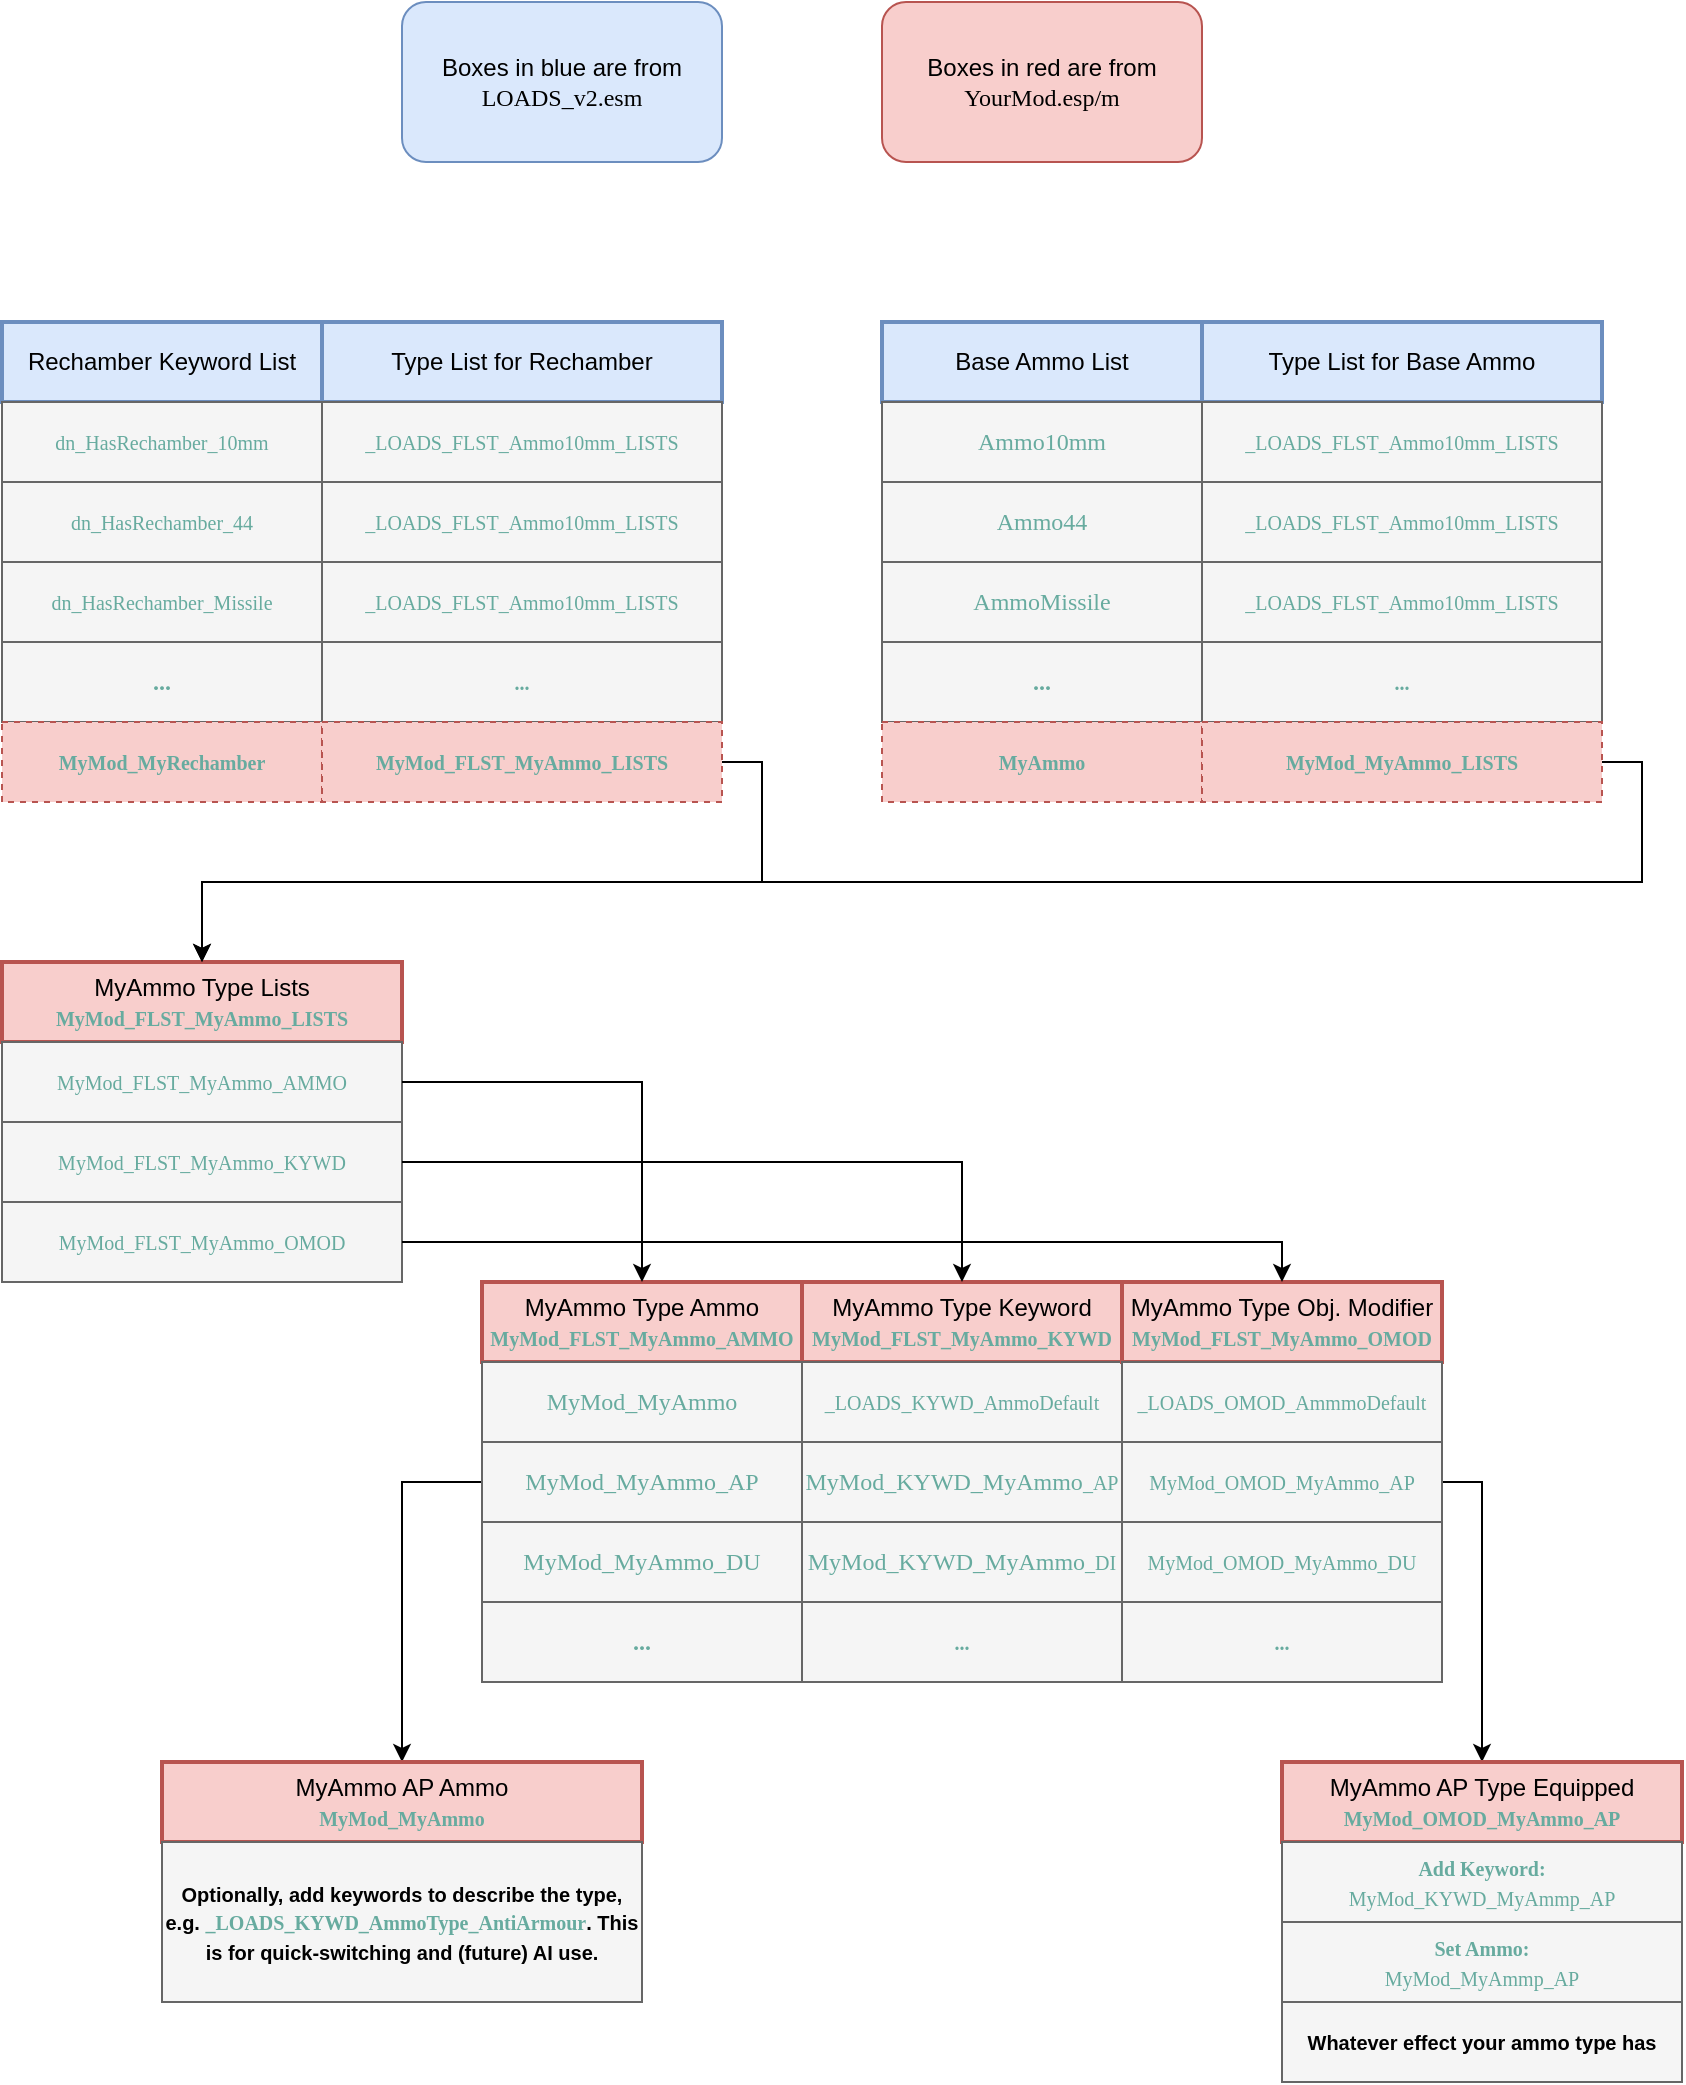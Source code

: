 <mxfile version="24.7.17">
  <diagram name="Page-1" id="Z3C1NiTa7ygTj1chKMIx">
    <mxGraphModel dx="792" dy="1180" grid="1" gridSize="10" guides="1" tooltips="1" connect="1" arrows="1" fold="1" page="1" pageScale="1" pageWidth="1200" pageHeight="1600" math="0" shadow="0">
      <root>
        <mxCell id="0" />
        <mxCell id="1" parent="0" />
        <mxCell id="u2kjIfs1mv_Wrb9bzfoM-39" value="" style="group" vertex="1" connectable="0" parent="1">
          <mxGeometry x="40" y="320" width="360" height="200" as="geometry" />
        </mxCell>
        <mxCell id="u2kjIfs1mv_Wrb9bzfoM-17" value="Rechamber Keyword List" style="rounded=0;whiteSpace=wrap;html=1;strokeWidth=2;fillColor=#dae8fc;strokeColor=#6c8ebf;" vertex="1" parent="u2kjIfs1mv_Wrb9bzfoM-39">
          <mxGeometry width="160" height="40" as="geometry" />
        </mxCell>
        <mxCell id="u2kjIfs1mv_Wrb9bzfoM-18" value="Type List for Rechamber" style="rounded=0;whiteSpace=wrap;html=1;strokeWidth=2;fillColor=#dae8fc;strokeColor=#6c8ebf;" vertex="1" parent="u2kjIfs1mv_Wrb9bzfoM-39">
          <mxGeometry x="160" width="200" height="40" as="geometry" />
        </mxCell>
        <mxCell id="u2kjIfs1mv_Wrb9bzfoM-19" value="&lt;font size=&quot;1&quot; color=&quot;#67ab9f&quot; face=&quot;Lucida Console&quot;&gt;dn_HasRechamber_10mm&lt;/font&gt;" style="rounded=0;whiteSpace=wrap;html=1;fillColor=#f5f5f5;strokeColor=#666666;fontColor=#333333;" vertex="1" parent="u2kjIfs1mv_Wrb9bzfoM-39">
          <mxGeometry y="40" width="160" height="40" as="geometry" />
        </mxCell>
        <mxCell id="u2kjIfs1mv_Wrb9bzfoM-20" value="&lt;span style=&quot;color: rgb(103, 171, 159); font-family: &amp;quot;Lucida Console&amp;quot;; font-size: x-small;&quot;&gt;dn_HasRechamber_44&lt;/span&gt;" style="rounded=0;whiteSpace=wrap;html=1;fillColor=#f5f5f5;strokeColor=#666666;fontColor=#333333;" vertex="1" parent="u2kjIfs1mv_Wrb9bzfoM-39">
          <mxGeometry y="80" width="160" height="40" as="geometry" />
        </mxCell>
        <mxCell id="u2kjIfs1mv_Wrb9bzfoM-21" value="&lt;span style=&quot;color: rgb(103, 171, 159); font-family: &amp;quot;Lucida Console&amp;quot;; font-size: x-small;&quot;&gt;dn_HasRechamber_Missile&lt;/span&gt;" style="rounded=0;whiteSpace=wrap;html=1;fillColor=#f5f5f5;strokeColor=#666666;fontColor=#333333;" vertex="1" parent="u2kjIfs1mv_Wrb9bzfoM-39">
          <mxGeometry y="120" width="160" height="40" as="geometry" />
        </mxCell>
        <mxCell id="u2kjIfs1mv_Wrb9bzfoM-22" value="&lt;font color=&quot;#67ab9f&quot; face=&quot;Lucida Console&quot;&gt;&lt;b&gt;...&lt;/b&gt;&lt;/font&gt;" style="rounded=0;whiteSpace=wrap;html=1;fillColor=#f5f5f5;strokeColor=#666666;fontColor=#333333;" vertex="1" parent="u2kjIfs1mv_Wrb9bzfoM-39">
          <mxGeometry y="160" width="160" height="40" as="geometry" />
        </mxCell>
        <mxCell id="u2kjIfs1mv_Wrb9bzfoM-23" value="&lt;font size=&quot;1&quot; color=&quot;#67ab9f&quot; face=&quot;Lucida Console&quot;&gt;_LOADS_FLST_Ammo10mm_LISTS&lt;/font&gt;" style="rounded=0;whiteSpace=wrap;html=1;fillColor=#f5f5f5;fontColor=#333333;strokeColor=#666666;" vertex="1" parent="u2kjIfs1mv_Wrb9bzfoM-39">
          <mxGeometry x="160" y="40" width="200" height="40" as="geometry" />
        </mxCell>
        <mxCell id="u2kjIfs1mv_Wrb9bzfoM-24" value="&lt;font size=&quot;1&quot; color=&quot;#67ab9f&quot; face=&quot;Lucida Console&quot;&gt;_LOADS_FLST_Ammo10mm_LISTS&lt;/font&gt;" style="rounded=0;whiteSpace=wrap;html=1;fillColor=#f5f5f5;fontColor=#333333;strokeColor=#666666;" vertex="1" parent="u2kjIfs1mv_Wrb9bzfoM-39">
          <mxGeometry x="160" y="80" width="200" height="40" as="geometry" />
        </mxCell>
        <mxCell id="u2kjIfs1mv_Wrb9bzfoM-25" value="&lt;font size=&quot;1&quot; color=&quot;#67ab9f&quot; face=&quot;Lucida Console&quot;&gt;_LOADS_FLST_Ammo10mm_LISTS&lt;/font&gt;" style="rounded=0;whiteSpace=wrap;html=1;fillColor=#f5f5f5;fontColor=#333333;strokeColor=#666666;" vertex="1" parent="u2kjIfs1mv_Wrb9bzfoM-39">
          <mxGeometry x="160" y="120" width="200" height="40" as="geometry" />
        </mxCell>
        <mxCell id="u2kjIfs1mv_Wrb9bzfoM-26" value="&lt;font size=&quot;1&quot; color=&quot;#67ab9f&quot; face=&quot;Lucida Console&quot;&gt;&lt;b style=&quot;&quot;&gt;...&lt;/b&gt;&lt;/font&gt;" style="rounded=0;whiteSpace=wrap;html=1;fillColor=#f5f5f5;fontColor=#333333;strokeColor=#666666;" vertex="1" parent="u2kjIfs1mv_Wrb9bzfoM-39">
          <mxGeometry x="160" y="160" width="200" height="40" as="geometry" />
        </mxCell>
        <mxCell id="u2kjIfs1mv_Wrb9bzfoM-40" value="" style="group;strokeWidth=0;" vertex="1" connectable="0" parent="1">
          <mxGeometry x="480" y="320" width="360" height="200" as="geometry" />
        </mxCell>
        <mxCell id="u2kjIfs1mv_Wrb9bzfoM-5" value="Base Ammo List" style="rounded=0;whiteSpace=wrap;html=1;strokeWidth=2;fillColor=#dae8fc;strokeColor=#6c8ebf;" vertex="1" parent="u2kjIfs1mv_Wrb9bzfoM-40">
          <mxGeometry width="160" height="40" as="geometry" />
        </mxCell>
        <mxCell id="u2kjIfs1mv_Wrb9bzfoM-6" value="&lt;div&gt;Type List for Base Ammo&lt;/div&gt;" style="rounded=0;whiteSpace=wrap;html=1;strokeWidth=2;fillColor=#dae8fc;strokeColor=#6c8ebf;" vertex="1" parent="u2kjIfs1mv_Wrb9bzfoM-40">
          <mxGeometry x="160" width="200" height="40" as="geometry" />
        </mxCell>
        <mxCell id="u2kjIfs1mv_Wrb9bzfoM-9" value="&lt;font color=&quot;#67ab9f&quot; face=&quot;Lucida Console&quot;&gt;Ammo10mm&lt;/font&gt;" style="rounded=0;whiteSpace=wrap;html=1;fillColor=#f5f5f5;fontColor=#333333;strokeColor=#666666;" vertex="1" parent="u2kjIfs1mv_Wrb9bzfoM-40">
          <mxGeometry y="40" width="160" height="40" as="geometry" />
        </mxCell>
        <mxCell id="u2kjIfs1mv_Wrb9bzfoM-10" value="&lt;font color=&quot;#67ab9f&quot; face=&quot;Lucida Console&quot;&gt;Ammo44&lt;/font&gt;" style="rounded=0;whiteSpace=wrap;html=1;fillColor=#f5f5f5;fontColor=#333333;strokeColor=#666666;" vertex="1" parent="u2kjIfs1mv_Wrb9bzfoM-40">
          <mxGeometry y="80" width="160" height="40" as="geometry" />
        </mxCell>
        <mxCell id="u2kjIfs1mv_Wrb9bzfoM-11" value="&lt;font color=&quot;#67ab9f&quot; face=&quot;Lucida Console&quot;&gt;AmmoMissile&lt;/font&gt;" style="rounded=0;whiteSpace=wrap;html=1;fillColor=#f5f5f5;fontColor=#333333;strokeColor=#666666;" vertex="1" parent="u2kjIfs1mv_Wrb9bzfoM-40">
          <mxGeometry y="120" width="160" height="40" as="geometry" />
        </mxCell>
        <mxCell id="u2kjIfs1mv_Wrb9bzfoM-12" value="&lt;font color=&quot;#67ab9f&quot; face=&quot;Lucida Console&quot;&gt;&lt;b&gt;...&lt;/b&gt;&lt;/font&gt;" style="rounded=0;whiteSpace=wrap;html=1;fillColor=#f5f5f5;fontColor=#333333;strokeColor=#666666;" vertex="1" parent="u2kjIfs1mv_Wrb9bzfoM-40">
          <mxGeometry y="160" width="160" height="40" as="geometry" />
        </mxCell>
        <mxCell id="u2kjIfs1mv_Wrb9bzfoM-13" value="&lt;font size=&quot;1&quot; color=&quot;#67ab9f&quot; face=&quot;Lucida Console&quot;&gt;_LOADS_FLST_Ammo10mm_LISTS&lt;/font&gt;" style="rounded=0;whiteSpace=wrap;html=1;fillColor=#f5f5f5;fontColor=#333333;strokeColor=#666666;" vertex="1" parent="u2kjIfs1mv_Wrb9bzfoM-40">
          <mxGeometry x="160" y="40" width="200" height="40" as="geometry" />
        </mxCell>
        <mxCell id="u2kjIfs1mv_Wrb9bzfoM-14" value="&lt;font size=&quot;1&quot; color=&quot;#67ab9f&quot; face=&quot;Lucida Console&quot;&gt;_LOADS_FLST_Ammo10mm_LISTS&lt;/font&gt;" style="rounded=0;whiteSpace=wrap;html=1;fillColor=#f5f5f5;fontColor=#333333;strokeColor=#666666;" vertex="1" parent="u2kjIfs1mv_Wrb9bzfoM-40">
          <mxGeometry x="160" y="80" width="200" height="40" as="geometry" />
        </mxCell>
        <mxCell id="u2kjIfs1mv_Wrb9bzfoM-15" value="&lt;font size=&quot;1&quot; color=&quot;#67ab9f&quot; face=&quot;Lucida Console&quot;&gt;_LOADS_FLST_Ammo10mm_LISTS&lt;/font&gt;" style="rounded=0;whiteSpace=wrap;html=1;fillColor=#f5f5f5;fontColor=#333333;strokeColor=#666666;" vertex="1" parent="u2kjIfs1mv_Wrb9bzfoM-40">
          <mxGeometry x="160" y="120" width="200" height="40" as="geometry" />
        </mxCell>
        <mxCell id="u2kjIfs1mv_Wrb9bzfoM-16" value="&lt;font size=&quot;1&quot; color=&quot;#67ab9f&quot; face=&quot;Lucida Console&quot;&gt;&lt;b style=&quot;&quot;&gt;...&lt;/b&gt;&lt;/font&gt;" style="rounded=0;whiteSpace=wrap;html=1;fillColor=#f5f5f5;fontColor=#333333;strokeColor=#666666;" vertex="1" parent="u2kjIfs1mv_Wrb9bzfoM-40">
          <mxGeometry x="160" y="160" width="200" height="40" as="geometry" />
        </mxCell>
        <mxCell id="u2kjIfs1mv_Wrb9bzfoM-41" value="" style="group" vertex="1" connectable="0" parent="1">
          <mxGeometry x="40" y="640" width="200" height="160" as="geometry" />
        </mxCell>
        <mxCell id="u2kjIfs1mv_Wrb9bzfoM-32" value="MyAmmo Type Lists&lt;div&gt;&lt;font color=&quot;#67ab9f&quot; size=&quot;1&quot; face=&quot;Lucida Console&quot;&gt;&lt;b style=&quot;&quot;&gt;MyMod_FLST_MyAmmo_LISTS&lt;/b&gt;&lt;/font&gt;&lt;/div&gt;" style="rounded=0;whiteSpace=wrap;html=1;strokeWidth=2;fillColor=#f8cecc;strokeColor=#b85450;" vertex="1" parent="u2kjIfs1mv_Wrb9bzfoM-41">
          <mxGeometry width="200" height="40" as="geometry" />
        </mxCell>
        <mxCell id="u2kjIfs1mv_Wrb9bzfoM-33" value="&lt;font size=&quot;1&quot; color=&quot;#67ab9f&quot; face=&quot;Lucida Console&quot;&gt;MyMod_FLST_MyAmmo_AMMO&lt;/font&gt;" style="rounded=0;whiteSpace=wrap;html=1;fillColor=#f5f5f5;fontColor=#333333;strokeColor=#666666;" vertex="1" parent="u2kjIfs1mv_Wrb9bzfoM-41">
          <mxGeometry y="40" width="200" height="40" as="geometry" />
        </mxCell>
        <mxCell id="u2kjIfs1mv_Wrb9bzfoM-37" value="&lt;span style=&quot;color: rgb(103, 171, 159); font-family: &amp;quot;Lucida Console&amp;quot;; font-size: x-small;&quot;&gt;MyMod_FLST_MyAmmo_KYWD&lt;/span&gt;" style="rounded=0;whiteSpace=wrap;html=1;fillColor=#f5f5f5;fontColor=#333333;strokeColor=#666666;" vertex="1" parent="u2kjIfs1mv_Wrb9bzfoM-41">
          <mxGeometry y="80" width="200" height="40" as="geometry" />
        </mxCell>
        <mxCell id="u2kjIfs1mv_Wrb9bzfoM-38" value="&lt;span style=&quot;color: rgb(103, 171, 159); font-family: &amp;quot;Lucida Console&amp;quot;; font-size: x-small;&quot;&gt;MyMod_FLST_MyAmmo_OMOD&lt;/span&gt;" style="rounded=0;whiteSpace=wrap;html=1;fillColor=#f5f5f5;fontColor=#333333;strokeColor=#666666;" vertex="1" parent="u2kjIfs1mv_Wrb9bzfoM-41">
          <mxGeometry y="120" width="200" height="40" as="geometry" />
        </mxCell>
        <mxCell id="u2kjIfs1mv_Wrb9bzfoM-53" value="MyAmmo Type Ammo&lt;div&gt;&lt;span style=&quot;color: rgb(103, 171, 159); font-family: &amp;quot;Lucida Console&amp;quot;; font-size: x-small;&quot;&gt;&lt;b&gt;MyMod_FLST_MyAmmo_AMMO&lt;/b&gt;&lt;/span&gt;&lt;br&gt;&lt;/div&gt;" style="rounded=0;whiteSpace=wrap;html=1;strokeWidth=2;fillColor=#f8cecc;strokeColor=#b85450;" vertex="1" parent="1">
          <mxGeometry x="280" y="800" width="160" height="40" as="geometry" />
        </mxCell>
        <mxCell id="u2kjIfs1mv_Wrb9bzfoM-54" value="MyAmmo Type Keyword&lt;div&gt;&lt;span style=&quot;color: rgb(103, 171, 159); font-family: &amp;quot;Lucida Console&amp;quot;; font-size: x-small;&quot;&gt;&lt;b&gt;MyMod_FLST_MyAmmo_KYWD&lt;/b&gt;&lt;/span&gt;&lt;br&gt;&lt;/div&gt;" style="rounded=0;whiteSpace=wrap;html=1;strokeWidth=2;fillColor=#f8cecc;strokeColor=#b85450;" vertex="1" parent="1">
          <mxGeometry x="440" y="800" width="160" height="40" as="geometry" />
        </mxCell>
        <mxCell id="u2kjIfs1mv_Wrb9bzfoM-55" value="&lt;font face=&quot;Lucida Console&quot; color=&quot;#67ab9f&quot;&gt;MyMod_MyAmmo&lt;/font&gt;" style="rounded=0;whiteSpace=wrap;html=1;fillColor=#f5f5f5;fontColor=#333333;strokeColor=#666666;" vertex="1" parent="1">
          <mxGeometry x="280" y="840" width="160" height="40" as="geometry" />
        </mxCell>
        <mxCell id="u2kjIfs1mv_Wrb9bzfoM-135" style="edgeStyle=orthogonalEdgeStyle;rounded=0;orthogonalLoop=1;jettySize=auto;html=1;entryX=0.5;entryY=0;entryDx=0;entryDy=0;exitX=0;exitY=0.5;exitDx=0;exitDy=0;" edge="1" parent="1" source="u2kjIfs1mv_Wrb9bzfoM-56" target="u2kjIfs1mv_Wrb9bzfoM-126">
          <mxGeometry relative="1" as="geometry" />
        </mxCell>
        <mxCell id="u2kjIfs1mv_Wrb9bzfoM-56" value="&lt;span style=&quot;color: rgb(103, 171, 159); font-family: &amp;quot;Lucida Console&amp;quot;;&quot;&gt;MyMod_MyAmmo_&lt;/span&gt;&lt;font color=&quot;#67ab9f&quot; face=&quot;Lucida Console&quot;&gt;AP&lt;/font&gt;" style="rounded=0;whiteSpace=wrap;html=1;fillColor=#f5f5f5;fontColor=#333333;strokeColor=#666666;" vertex="1" parent="1">
          <mxGeometry x="280" y="880" width="160" height="40" as="geometry" />
        </mxCell>
        <mxCell id="u2kjIfs1mv_Wrb9bzfoM-57" value="&lt;span style=&quot;color: rgb(103, 171, 159); font-family: &amp;quot;Lucida Console&amp;quot;;&quot;&gt;MyMod_MyAmmo_DU&lt;/span&gt;" style="rounded=0;whiteSpace=wrap;html=1;fillColor=#f5f5f5;fontColor=#333333;strokeColor=#666666;" vertex="1" parent="1">
          <mxGeometry x="280" y="920" width="160" height="40" as="geometry" />
        </mxCell>
        <mxCell id="u2kjIfs1mv_Wrb9bzfoM-58" value="&lt;font color=&quot;#67ab9f&quot; face=&quot;Lucida Console&quot;&gt;&lt;b&gt;...&lt;/b&gt;&lt;/font&gt;" style="rounded=0;whiteSpace=wrap;html=1;fillColor=#f5f5f5;fontColor=#333333;strokeColor=#666666;" vertex="1" parent="1">
          <mxGeometry x="280" y="960" width="160" height="40" as="geometry" />
        </mxCell>
        <mxCell id="u2kjIfs1mv_Wrb9bzfoM-59" value="&lt;font size=&quot;1&quot; color=&quot;#67ab9f&quot; face=&quot;Lucida Console&quot;&gt;_LOADS_KYWD_AmmoDefault&lt;/font&gt;" style="rounded=0;whiteSpace=wrap;html=1;fillColor=#f5f5f5;fontColor=#333333;strokeColor=#666666;" vertex="1" parent="1">
          <mxGeometry x="440" y="840" width="160" height="40" as="geometry" />
        </mxCell>
        <mxCell id="u2kjIfs1mv_Wrb9bzfoM-60" value="&lt;span style=&quot;color: rgb(103, 171, 159); font-family: &amp;quot;Lucida Console&amp;quot;;&quot;&gt;MyMod_KYWD_MyAmmo&lt;/span&gt;&lt;span style=&quot;color: rgb(103, 171, 159); font-family: &amp;quot;Lucida Console&amp;quot;; font-size: x-small;&quot;&gt;_AP&lt;/span&gt;" style="rounded=0;whiteSpace=wrap;html=1;fillColor=#f5f5f5;fontColor=#333333;strokeColor=#666666;" vertex="1" parent="1">
          <mxGeometry x="440" y="880" width="160" height="40" as="geometry" />
        </mxCell>
        <mxCell id="u2kjIfs1mv_Wrb9bzfoM-61" value="&lt;span style=&quot;color: rgb(103, 171, 159); font-family: &amp;quot;Lucida Console&amp;quot;;&quot;&gt;MyMod_KYWD_MyAmmo&lt;/span&gt;&lt;span style=&quot;color: rgb(103, 171, 159); font-family: &amp;quot;Lucida Console&amp;quot;; font-size: x-small;&quot;&gt;_DI&lt;/span&gt;" style="rounded=0;whiteSpace=wrap;html=1;fillColor=#f5f5f5;fontColor=#333333;strokeColor=#666666;" vertex="1" parent="1">
          <mxGeometry x="440" y="920" width="160" height="40" as="geometry" />
        </mxCell>
        <mxCell id="u2kjIfs1mv_Wrb9bzfoM-62" value="&lt;font size=&quot;1&quot; color=&quot;#67ab9f&quot; face=&quot;Lucida Console&quot;&gt;&lt;b style=&quot;&quot;&gt;...&lt;/b&gt;&lt;/font&gt;" style="rounded=0;whiteSpace=wrap;html=1;fillColor=#f5f5f5;fontColor=#333333;strokeColor=#666666;" vertex="1" parent="1">
          <mxGeometry x="440" y="960" width="160" height="40" as="geometry" />
        </mxCell>
        <mxCell id="u2kjIfs1mv_Wrb9bzfoM-63" value="MyAmmo Type Obj. Modifier&lt;div&gt;&lt;span style=&quot;color: rgb(103, 171, 159); font-family: &amp;quot;Lucida Console&amp;quot;; font-size: x-small;&quot;&gt;&lt;b&gt;MyMod_FLST_MyAmmo_OMOD&lt;/b&gt;&lt;/span&gt;&lt;br&gt;&lt;/div&gt;" style="rounded=0;whiteSpace=wrap;html=1;strokeWidth=2;fillColor=#f8cecc;strokeColor=#b85450;" vertex="1" parent="1">
          <mxGeometry x="600" y="800" width="160" height="40" as="geometry" />
        </mxCell>
        <mxCell id="u2kjIfs1mv_Wrb9bzfoM-64" value="&lt;font size=&quot;1&quot; color=&quot;#67ab9f&quot; face=&quot;Lucida Console&quot;&gt;_LOADS_OMOD_AmmmoDefault&lt;/font&gt;" style="rounded=0;whiteSpace=wrap;html=1;fillColor=#f5f5f5;fontColor=#333333;strokeColor=#666666;" vertex="1" parent="1">
          <mxGeometry x="600" y="840" width="160" height="40" as="geometry" />
        </mxCell>
        <mxCell id="u2kjIfs1mv_Wrb9bzfoM-133" style="edgeStyle=orthogonalEdgeStyle;rounded=0;orthogonalLoop=1;jettySize=auto;html=1;entryX=0.5;entryY=0;entryDx=0;entryDy=0;exitX=1;exitY=0.5;exitDx=0;exitDy=0;" edge="1" parent="1" source="u2kjIfs1mv_Wrb9bzfoM-65" target="u2kjIfs1mv_Wrb9bzfoM-122">
          <mxGeometry relative="1" as="geometry">
            <Array as="points">
              <mxPoint x="780" y="900" />
            </Array>
          </mxGeometry>
        </mxCell>
        <mxCell id="u2kjIfs1mv_Wrb9bzfoM-65" value="&lt;span style=&quot;color: rgb(103, 171, 159); font-family: &amp;quot;Lucida Console&amp;quot;; font-size: x-small;&quot;&gt;MyMod_OMOD_MyAmmo_AP&lt;/span&gt;" style="rounded=0;whiteSpace=wrap;html=1;fillColor=#f5f5f5;fontColor=#333333;strokeColor=#666666;" vertex="1" parent="1">
          <mxGeometry x="600" y="880" width="160" height="40" as="geometry" />
        </mxCell>
        <mxCell id="u2kjIfs1mv_Wrb9bzfoM-66" value="&lt;span style=&quot;color: rgb(103, 171, 159); font-family: &amp;quot;Lucida Console&amp;quot;; font-size: x-small;&quot;&gt;MyMod_OMOD_MyAmmo_DU&lt;/span&gt;" style="rounded=0;whiteSpace=wrap;html=1;fillColor=#f5f5f5;fontColor=#333333;strokeColor=#666666;" vertex="1" parent="1">
          <mxGeometry x="600" y="920" width="160" height="40" as="geometry" />
        </mxCell>
        <mxCell id="u2kjIfs1mv_Wrb9bzfoM-67" value="&lt;font size=&quot;1&quot; color=&quot;#67ab9f&quot; face=&quot;Lucida Console&quot;&gt;&lt;b style=&quot;&quot;&gt;...&lt;/b&gt;&lt;/font&gt;" style="rounded=0;whiteSpace=wrap;html=1;fillColor=#f5f5f5;fontColor=#333333;strokeColor=#666666;" vertex="1" parent="1">
          <mxGeometry x="600" y="960" width="160" height="40" as="geometry" />
        </mxCell>
        <mxCell id="u2kjIfs1mv_Wrb9bzfoM-118" value="&lt;font size=&quot;1&quot; color=&quot;#67ab9f&quot; face=&quot;Lucida Console&quot;&gt;&lt;b style=&quot;&quot;&gt;MyMod_MyRechamber&lt;/b&gt;&lt;/font&gt;" style="rounded=0;whiteSpace=wrap;html=1;fillColor=#f8cecc;strokeColor=#b85450;dashed=1;" vertex="1" parent="1">
          <mxGeometry x="40" y="520" width="160" height="40" as="geometry" />
        </mxCell>
        <mxCell id="u2kjIfs1mv_Wrb9bzfoM-128" style="edgeStyle=orthogonalEdgeStyle;rounded=0;orthogonalLoop=1;jettySize=auto;html=1;entryX=0.5;entryY=0;entryDx=0;entryDy=0;exitX=1;exitY=0.5;exitDx=0;exitDy=0;" edge="1" parent="1" source="u2kjIfs1mv_Wrb9bzfoM-119" target="u2kjIfs1mv_Wrb9bzfoM-32">
          <mxGeometry relative="1" as="geometry" />
        </mxCell>
        <mxCell id="u2kjIfs1mv_Wrb9bzfoM-119" value="&lt;font size=&quot;1&quot; color=&quot;#67ab9f&quot; face=&quot;Lucida Console&quot;&gt;&lt;b&gt;MyMod_FLST_MyAmmo_LISTS&lt;/b&gt;&lt;/font&gt;" style="rounded=0;whiteSpace=wrap;html=1;fillColor=#f8cecc;strokeColor=#b85450;dashed=1;" vertex="1" parent="1">
          <mxGeometry x="200" y="520" width="200" height="40" as="geometry" />
        </mxCell>
        <mxCell id="u2kjIfs1mv_Wrb9bzfoM-120" value="&lt;font size=&quot;1&quot; color=&quot;#67ab9f&quot; face=&quot;Lucida Console&quot;&gt;&lt;b style=&quot;&quot;&gt;MyAmmo&lt;/b&gt;&lt;/font&gt;" style="rounded=0;whiteSpace=wrap;html=1;fillColor=#f8cecc;strokeColor=#b85450;dashed=1;" vertex="1" parent="1">
          <mxGeometry x="480" y="520" width="160" height="40" as="geometry" />
        </mxCell>
        <mxCell id="u2kjIfs1mv_Wrb9bzfoM-129" style="edgeStyle=orthogonalEdgeStyle;rounded=0;orthogonalLoop=1;jettySize=auto;html=1;entryX=0.5;entryY=0;entryDx=0;entryDy=0;exitX=1;exitY=0.5;exitDx=0;exitDy=0;" edge="1" parent="1" source="u2kjIfs1mv_Wrb9bzfoM-121" target="u2kjIfs1mv_Wrb9bzfoM-32">
          <mxGeometry relative="1" as="geometry" />
        </mxCell>
        <mxCell id="u2kjIfs1mv_Wrb9bzfoM-121" value="&lt;font size=&quot;1&quot; color=&quot;#67ab9f&quot; face=&quot;Lucida Console&quot;&gt;&lt;b&gt;MyMod_MyAmmo_LISTS&lt;/b&gt;&lt;/font&gt;" style="rounded=0;whiteSpace=wrap;html=1;fillColor=#f8cecc;strokeColor=#b85450;dashed=1;" vertex="1" parent="1">
          <mxGeometry x="640" y="520" width="200" height="40" as="geometry" />
        </mxCell>
        <mxCell id="u2kjIfs1mv_Wrb9bzfoM-122" value="MyAmmo AP Type Equipped&lt;div&gt;&lt;span style=&quot;color: rgb(103, 171, 159); font-family: &amp;quot;Lucida Console&amp;quot;; font-size: x-small;&quot;&gt;&lt;b&gt;MyMod_OMOD_MyAmmo_AP&lt;/b&gt;&lt;/span&gt;&lt;br&gt;&lt;/div&gt;" style="rounded=0;whiteSpace=wrap;html=1;strokeWidth=2;fillColor=#f8cecc;strokeColor=#b85450;" vertex="1" parent="1">
          <mxGeometry x="680" y="1040" width="200" height="40" as="geometry" />
        </mxCell>
        <mxCell id="u2kjIfs1mv_Wrb9bzfoM-123" value="&lt;font size=&quot;1&quot; face=&quot;Lucida Console&quot; color=&quot;#67ab9f&quot;&gt;&lt;b&gt;Add Keyword:&lt;/b&gt; MyMod_KYWD_MyAmmp_AP&lt;/font&gt;" style="rounded=0;whiteSpace=wrap;html=1;fillColor=#f5f5f5;fontColor=#333333;strokeColor=#666666;" vertex="1" parent="1">
          <mxGeometry x="680" y="1080" width="200" height="40" as="geometry" />
        </mxCell>
        <mxCell id="u2kjIfs1mv_Wrb9bzfoM-124" value="&lt;font size=&quot;1&quot; face=&quot;Lucida Console&quot; color=&quot;#67ab9f&quot;&gt;&lt;b&gt;Set Ammo:&lt;/b&gt; &lt;br&gt;MyMod_MyAmmp_AP&lt;/font&gt;" style="rounded=0;whiteSpace=wrap;html=1;fillColor=#f5f5f5;fontColor=#333333;strokeColor=#666666;" vertex="1" parent="1">
          <mxGeometry x="680" y="1120" width="200" height="40" as="geometry" />
        </mxCell>
        <mxCell id="u2kjIfs1mv_Wrb9bzfoM-125" value="&lt;font face=&quot;Helvetica&quot; color=&quot;#000000&quot; size=&quot;1&quot;&gt;&lt;b style=&quot;&quot;&gt;Whatever effect your ammo type has&lt;/b&gt;&lt;/font&gt;" style="rounded=0;whiteSpace=wrap;html=1;fillColor=#f5f5f5;fontColor=#333333;strokeColor=#666666;" vertex="1" parent="1">
          <mxGeometry x="680" y="1160" width="200" height="40" as="geometry" />
        </mxCell>
        <mxCell id="u2kjIfs1mv_Wrb9bzfoM-130" style="edgeStyle=orthogonalEdgeStyle;rounded=0;orthogonalLoop=1;jettySize=auto;html=1;entryX=0.5;entryY=0;entryDx=0;entryDy=0;" edge="1" parent="1" source="u2kjIfs1mv_Wrb9bzfoM-38" target="u2kjIfs1mv_Wrb9bzfoM-63">
          <mxGeometry relative="1" as="geometry" />
        </mxCell>
        <mxCell id="u2kjIfs1mv_Wrb9bzfoM-131" style="edgeStyle=orthogonalEdgeStyle;rounded=0;orthogonalLoop=1;jettySize=auto;html=1;entryX=0.5;entryY=0;entryDx=0;entryDy=0;" edge="1" parent="1" source="u2kjIfs1mv_Wrb9bzfoM-37" target="u2kjIfs1mv_Wrb9bzfoM-54">
          <mxGeometry relative="1" as="geometry" />
        </mxCell>
        <mxCell id="u2kjIfs1mv_Wrb9bzfoM-132" style="edgeStyle=orthogonalEdgeStyle;rounded=0;orthogonalLoop=1;jettySize=auto;html=1;entryX=0.5;entryY=0;entryDx=0;entryDy=0;" edge="1" parent="1" source="u2kjIfs1mv_Wrb9bzfoM-33" target="u2kjIfs1mv_Wrb9bzfoM-53">
          <mxGeometry relative="1" as="geometry" />
        </mxCell>
        <mxCell id="u2kjIfs1mv_Wrb9bzfoM-134" value="" style="group" vertex="1" connectable="0" parent="1">
          <mxGeometry x="120" y="1040" width="240" height="120" as="geometry" />
        </mxCell>
        <mxCell id="u2kjIfs1mv_Wrb9bzfoM-126" value="MyAmmo AP Ammo&lt;div&gt;&lt;span style=&quot;color: rgb(103, 171, 159); font-family: &amp;quot;Lucida Console&amp;quot;; font-size: x-small;&quot;&gt;&lt;b&gt;MyMod_MyAmmo&lt;/b&gt;&lt;/span&gt;&lt;br&gt;&lt;/div&gt;" style="rounded=0;whiteSpace=wrap;html=1;strokeWidth=2;fillColor=#f8cecc;strokeColor=#b85450;" vertex="1" parent="u2kjIfs1mv_Wrb9bzfoM-134">
          <mxGeometry width="240" height="40" as="geometry" />
        </mxCell>
        <mxCell id="u2kjIfs1mv_Wrb9bzfoM-127" value="&lt;font size=&quot;1&quot;&gt;&lt;b style=&quot;&quot;&gt;&lt;font style=&quot;font-family: Helvetica;&quot; color=&quot;#000000&quot;&gt;Optionally, add keywords to describe the type, e.g. &lt;/font&gt;&lt;font face=&quot;Lucida Console&quot; style=&quot;&quot; color=&quot;#67ab9f&quot;&gt;_LOADS_KYWD_AmmoType_AntiArmour&lt;/font&gt;&lt;/b&gt;&lt;/font&gt;&lt;b style=&quot;font-size: x-small;&quot;&gt;&lt;font color=&quot;#000000&quot;&gt;. This is for quick-switching and (future) AI use.&lt;/font&gt;&lt;/b&gt;" style="rounded=0;whiteSpace=wrap;html=1;fillColor=#f5f5f5;fontColor=#333333;strokeColor=#666666;" vertex="1" parent="u2kjIfs1mv_Wrb9bzfoM-134">
          <mxGeometry y="40" width="240" height="80" as="geometry" />
        </mxCell>
        <mxCell id="u2kjIfs1mv_Wrb9bzfoM-136" value="Boxes in blue are from &lt;font face=&quot;Lucida Console&quot;&gt;LOADS_v2.esm&lt;/font&gt;" style="rounded=1;whiteSpace=wrap;html=1;fillColor=#dae8fc;strokeColor=#6c8ebf;" vertex="1" parent="1">
          <mxGeometry x="240" y="160" width="160" height="80" as="geometry" />
        </mxCell>
        <mxCell id="u2kjIfs1mv_Wrb9bzfoM-137" value="Boxes in red are from &lt;font face=&quot;Lucida Console&quot;&gt;YourMod.esp/m&lt;/font&gt;" style="rounded=1;whiteSpace=wrap;html=1;fillColor=#f8cecc;strokeColor=#b85450;" vertex="1" parent="1">
          <mxGeometry x="480" y="160" width="160" height="80" as="geometry" />
        </mxCell>
      </root>
    </mxGraphModel>
  </diagram>
</mxfile>
